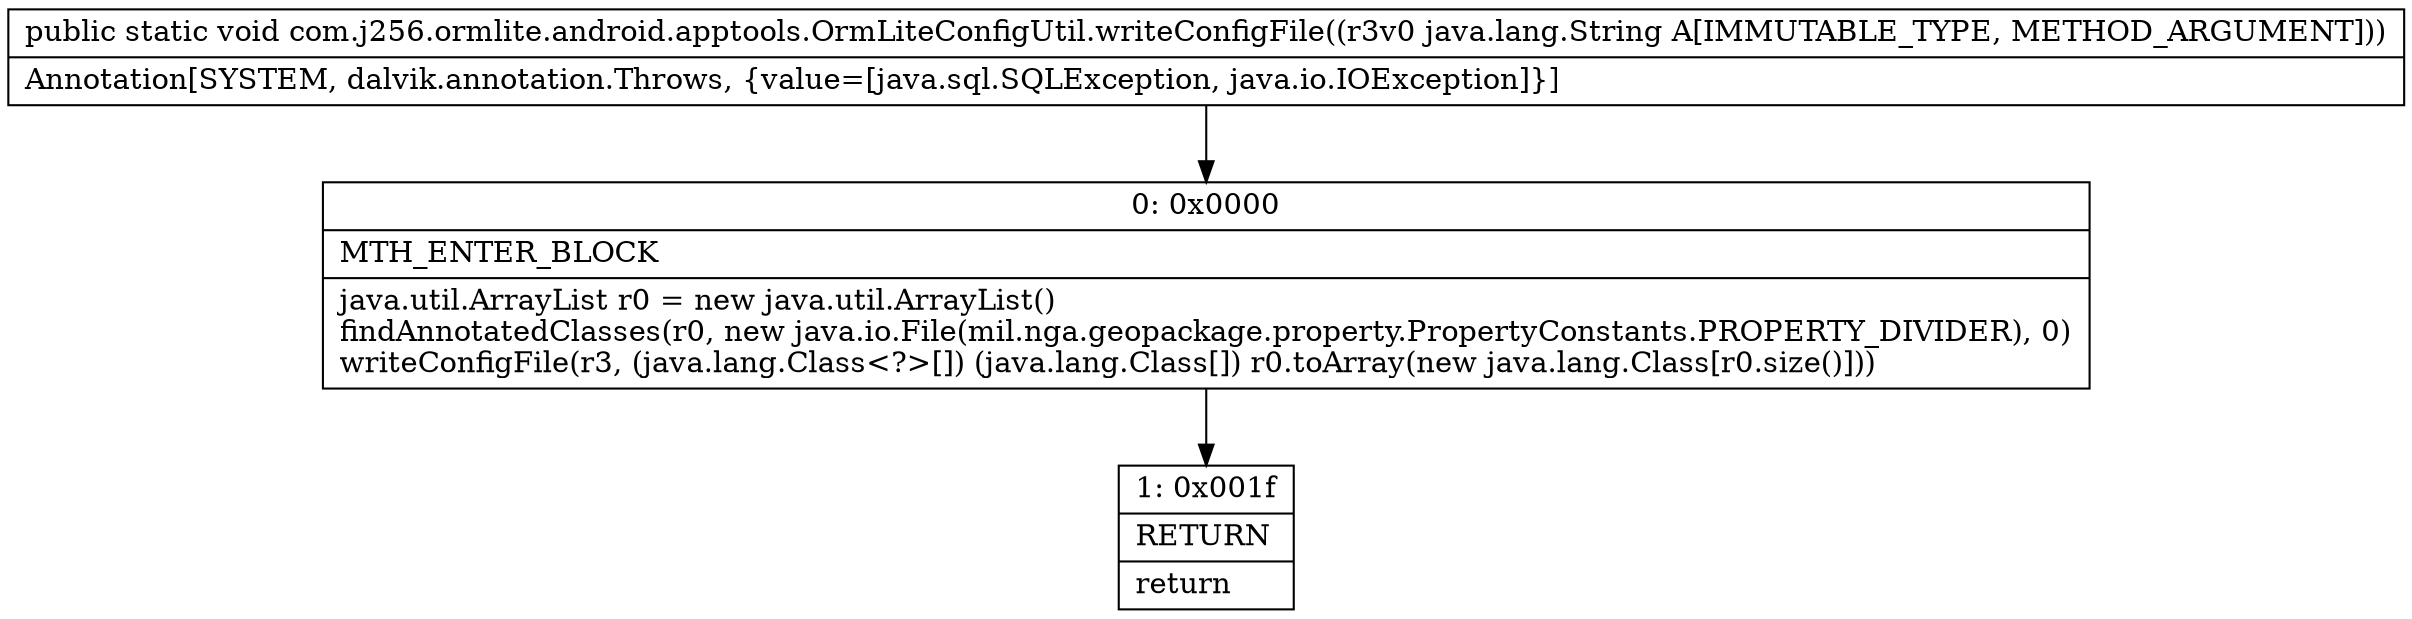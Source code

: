 digraph "CFG forcom.j256.ormlite.android.apptools.OrmLiteConfigUtil.writeConfigFile(Ljava\/lang\/String;)V" {
Node_0 [shape=record,label="{0\:\ 0x0000|MTH_ENTER_BLOCK\l|java.util.ArrayList r0 = new java.util.ArrayList()\lfindAnnotatedClasses(r0, new java.io.File(mil.nga.geopackage.property.PropertyConstants.PROPERTY_DIVIDER), 0)\lwriteConfigFile(r3, (java.lang.Class\<?\>[]) (java.lang.Class[]) r0.toArray(new java.lang.Class[r0.size()]))\l}"];
Node_1 [shape=record,label="{1\:\ 0x001f|RETURN\l|return\l}"];
MethodNode[shape=record,label="{public static void com.j256.ormlite.android.apptools.OrmLiteConfigUtil.writeConfigFile((r3v0 java.lang.String A[IMMUTABLE_TYPE, METHOD_ARGUMENT]))  | Annotation[SYSTEM, dalvik.annotation.Throws, \{value=[java.sql.SQLException, java.io.IOException]\}]\l}"];
MethodNode -> Node_0;
Node_0 -> Node_1;
}

